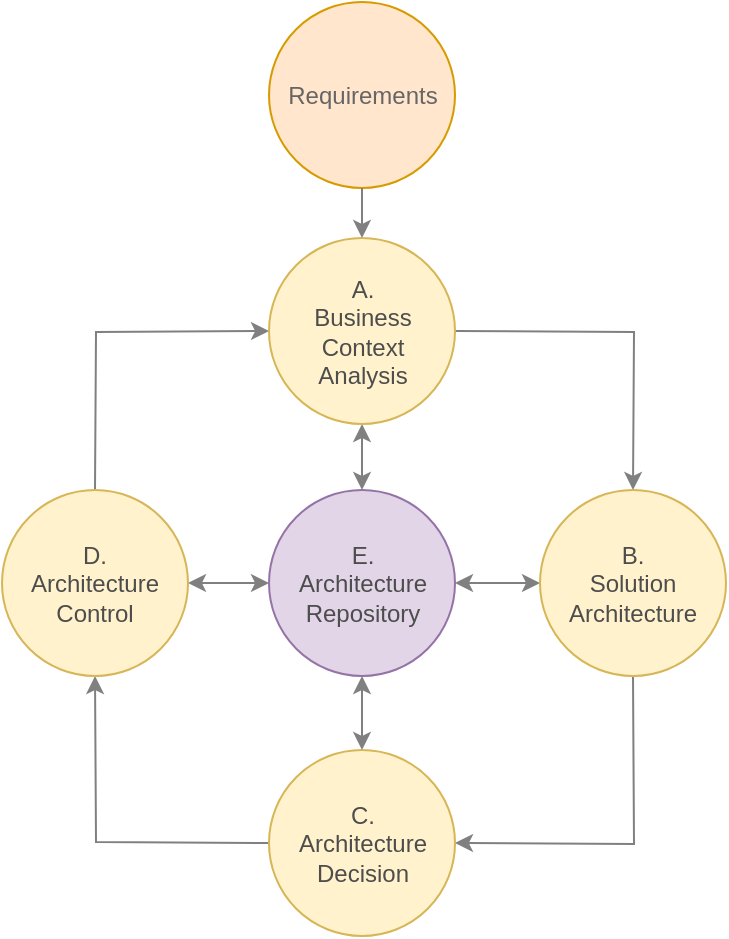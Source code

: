<mxfile>
    <diagram name="Basic" id="Epm-QOs2IhFHxETOFgMH">
        <mxGraphModel dx="544" dy="499" grid="0" gridSize="10" guides="1" tooltips="1" connect="1" arrows="1" fold="1" page="0" pageScale="1" pageWidth="827" pageHeight="1169" math="0" shadow="0">
            <root>
                <mxCell id="0"/>
                <mxCell id="1" parent="0"/>
                <mxCell id="Ra3vneHR3X0BikaKtNpq-1" value="Requirements" style="ellipse;whiteSpace=wrap;html=1;aspect=fixed;fillColor=#ffe6cc;strokeColor=#d79b00;fontColor=#666666;" parent="1" vertex="1">
                    <mxGeometry x="233.5" y="80" width="93" height="93" as="geometry"/>
                </mxCell>
                <mxCell id="Ra3vneHR3X0BikaKtNpq-9" value="" style="edgeStyle=orthogonalEdgeStyle;rounded=0;orthogonalLoop=1;jettySize=auto;html=1;startArrow=classic;startFill=1;endArrow=none;endFill=0;entryX=0.5;entryY=1;entryDx=0;entryDy=0;exitX=0.5;exitY=0;exitDx=0;exitDy=0;strokeColor=#808080;" parent="1" source="fYarUE5mop8ocHRJiMa5-1" target="Ra3vneHR3X0BikaKtNpq-1" edge="1">
                    <mxGeometry relative="1" as="geometry"/>
                </mxCell>
                <mxCell id="Ra3vneHR3X0BikaKtNpq-12" value="" style="endArrow=classic;startArrow=classic;html=1;rounded=0;entryX=1;entryY=0.5;entryDx=0;entryDy=0;exitX=0;exitY=0.5;exitDx=0;exitDy=0;strokeColor=#808080;fontColor=#666666;" parent="1" edge="1" target="fYarUE5mop8ocHRJiMa5-6" source="fYarUE5mop8ocHRJiMa5-3">
                    <mxGeometry width="50" height="50" relative="1" as="geometry">
                        <mxPoint x="377" y="378" as="sourcePoint"/>
                        <mxPoint x="327" y="378" as="targetPoint"/>
                    </mxGeometry>
                </mxCell>
                <mxCell id="Ra3vneHR3X0BikaKtNpq-22" value="" style="endArrow=classic;html=1;rounded=0;exitX=1;exitY=0.5;exitDx=0;exitDy=0;entryX=0.5;entryY=0;entryDx=0;entryDy=0;strokeColor=#808080;fontColor=#666666;" parent="1" source="fYarUE5mop8ocHRJiMa5-1" target="fYarUE5mop8ocHRJiMa5-3" edge="1">
                    <mxGeometry width="50" height="50" relative="1" as="geometry">
                        <mxPoint x="456" y="179" as="sourcePoint"/>
                        <mxPoint x="426" y="330" as="targetPoint"/>
                        <Array as="points">
                            <mxPoint x="416" y="245"/>
                        </Array>
                    </mxGeometry>
                </mxCell>
                <mxCell id="Ra3vneHR3X0BikaKtNpq-23" value="" style="endArrow=classic;html=1;rounded=0;entryX=1;entryY=0.5;entryDx=0;entryDy=0;exitX=0.5;exitY=1;exitDx=0;exitDy=0;strokeColor=#808080;fontColor=#666666;" parent="1" source="fYarUE5mop8ocHRJiMa5-3" target="fYarUE5mop8ocHRJiMa5-4" edge="1">
                    <mxGeometry width="50" height="50" relative="1" as="geometry">
                        <mxPoint x="430" y="441" as="sourcePoint"/>
                        <mxPoint x="330" y="530" as="targetPoint"/>
                        <Array as="points">
                            <mxPoint x="416" y="501"/>
                        </Array>
                    </mxGeometry>
                </mxCell>
                <mxCell id="Ra3vneHR3X0BikaKtNpq-24" value="" style="endArrow=classic;html=1;rounded=0;entryX=0.5;entryY=1;entryDx=0;entryDy=0;exitX=0;exitY=0.5;exitDx=0;exitDy=0;strokeColor=#808080;fontColor=#666666;" parent="1" source="fYarUE5mop8ocHRJiMa5-4" target="fYarUE5mop8ocHRJiMa5-2" edge="1">
                    <mxGeometry width="50" height="50" relative="1" as="geometry">
                        <mxPoint x="230" y="530" as="sourcePoint"/>
                        <mxPoint x="130" y="440" as="targetPoint"/>
                        <Array as="points">
                            <mxPoint x="147" y="500"/>
                        </Array>
                    </mxGeometry>
                </mxCell>
                <mxCell id="Ra3vneHR3X0BikaKtNpq-25" value="" style="endArrow=classic;html=1;rounded=0;exitX=0.5;exitY=0;exitDx=0;exitDy=0;strokeColor=#808080;entryX=0;entryY=0.5;entryDx=0;entryDy=0;fontColor=#666666;" parent="1" source="fYarUE5mop8ocHRJiMa5-2" target="fYarUE5mop8ocHRJiMa5-1" edge="1">
                    <mxGeometry width="50" height="50" relative="1" as="geometry">
                        <mxPoint x="130" y="340" as="sourcePoint"/>
                        <mxPoint x="350" y="589" as="targetPoint"/>
                        <Array as="points">
                            <mxPoint x="147" y="245"/>
                        </Array>
                    </mxGeometry>
                </mxCell>
                <mxCell id="Ra3vneHR3X0BikaKtNpq-27" value="" style="endArrow=classic;startArrow=classic;html=1;rounded=0;entryX=0.5;entryY=1;entryDx=0;entryDy=0;exitX=0.5;exitY=0;exitDx=0;exitDy=0;strokeColor=#808080;fontColor=#666666;" parent="1" edge="1" target="fYarUE5mop8ocHRJiMa5-1" source="fYarUE5mop8ocHRJiMa5-6">
                    <mxGeometry width="50" height="50" relative="1" as="geometry">
                        <mxPoint x="280" y="332" as="sourcePoint"/>
                        <mxPoint x="280" y="292" as="targetPoint"/>
                    </mxGeometry>
                </mxCell>
                <mxCell id="Ra3vneHR3X0BikaKtNpq-30" value="" style="endArrow=classic;startArrow=classic;html=1;rounded=0;exitX=0;exitY=0.5;exitDx=0;exitDy=0;entryX=1;entryY=0.5;entryDx=0;entryDy=0;strokeColor=#808080;fontColor=#666666;" parent="1" edge="1" target="fYarUE5mop8ocHRJiMa5-2" source="fYarUE5mop8ocHRJiMa5-6">
                    <mxGeometry width="50" height="50" relative="1" as="geometry">
                        <mxPoint x="233.5" y="378" as="sourcePoint"/>
                        <mxPoint x="183.5" y="378" as="targetPoint"/>
                    </mxGeometry>
                </mxCell>
                <mxCell id="fYarUE5mop8ocHRJiMa5-1" value="&lt;span style=&quot;&quot;&gt;A.&lt;/span&gt;&lt;br&gt;&lt;span style=&quot;&quot;&gt;Business&lt;/span&gt;&lt;br&gt;&lt;span style=&quot;&quot;&gt;Context&lt;/span&gt;&lt;br&gt;&lt;span style=&quot;&quot;&gt;Analysis&lt;/span&gt;" style="ellipse;whiteSpace=wrap;html=1;aspect=fixed;fillColor=#fff2cc;strokeColor=#d6b656;fontColor=#4D4D4D;" vertex="1" parent="1">
                    <mxGeometry x="233.5" y="198" width="93" height="93" as="geometry"/>
                </mxCell>
                <mxCell id="fYarUE5mop8ocHRJiMa5-2" value="&lt;span style=&quot;&quot;&gt;D.&lt;/span&gt;&lt;br&gt;&lt;span style=&quot;&quot;&gt;Architecture&lt;/span&gt;&lt;br&gt;&lt;span style=&quot;&quot;&gt;Control&lt;/span&gt;" style="ellipse;whiteSpace=wrap;html=1;aspect=fixed;fillColor=#fff2cc;strokeColor=#d6b656;fontColor=#4D4D4D;" vertex="1" parent="1">
                    <mxGeometry x="100" y="324" width="93" height="93" as="geometry"/>
                </mxCell>
                <mxCell id="fYarUE5mop8ocHRJiMa5-3" value="&lt;span style=&quot;&quot;&gt;B.&lt;/span&gt;&lt;br&gt;&lt;span style=&quot;&quot;&gt;Solution&lt;/span&gt;&lt;br&gt;&lt;span style=&quot;&quot;&gt;Architecture&lt;/span&gt;" style="ellipse;whiteSpace=wrap;html=1;aspect=fixed;fillColor=#fff2cc;strokeColor=#d6b656;fontColor=#4D4D4D;" vertex="1" parent="1">
                    <mxGeometry x="369" y="324" width="93" height="93" as="geometry"/>
                </mxCell>
                <mxCell id="fYarUE5mop8ocHRJiMa5-8" value="" style="edgeStyle=none;html=1;entryX=0.5;entryY=1;entryDx=0;entryDy=0;exitX=0.5;exitY=0;exitDx=0;exitDy=0;startArrow=classic;startFill=1;strokeColor=#808080;fontColor=#666666;" edge="1" parent="1" source="fYarUE5mop8ocHRJiMa5-4" target="fYarUE5mop8ocHRJiMa5-6">
                    <mxGeometry relative="1" as="geometry"/>
                </mxCell>
                <mxCell id="fYarUE5mop8ocHRJiMa5-4" value="&lt;span style=&quot;&quot;&gt;C.&lt;/span&gt;&lt;br&gt;&lt;span style=&quot;&quot;&gt;Architecture&lt;/span&gt;&lt;br&gt;&lt;span style=&quot;&quot;&gt;Decision&lt;/span&gt;" style="ellipse;whiteSpace=wrap;html=1;aspect=fixed;fillColor=#fff2cc;strokeColor=#d6b656;fontColor=#4D4D4D;" vertex="1" parent="1">
                    <mxGeometry x="233.5" y="454" width="93" height="93" as="geometry"/>
                </mxCell>
                <mxCell id="fYarUE5mop8ocHRJiMa5-6" value="&lt;span style=&quot;&quot;&gt;E.&lt;/span&gt;&lt;br&gt;&lt;span style=&quot;&quot;&gt;Architecture&lt;/span&gt;&lt;br&gt;&lt;span style=&quot;&quot;&gt;Repository&lt;/span&gt;" style="ellipse;whiteSpace=wrap;html=1;aspect=fixed;fillColor=#e1d5e7;strokeColor=#9673a6;fontColor=#4D4D4D;" vertex="1" parent="1">
                    <mxGeometry x="233.5" y="324" width="93" height="93" as="geometry"/>
                </mxCell>
            </root>
        </mxGraphModel>
    </diagram>
    <diagram name="Copy of Basic" id="Nh6BstuIrfqFSS22spwK">
        <mxGraphModel dx="784" dy="499" grid="0" gridSize="10" guides="1" tooltips="1" connect="1" arrows="1" fold="1" page="0" pageScale="1" pageWidth="827" pageHeight="1169" math="0" shadow="0">
            <root>
                <mxCell id="LtcNWPPEdATDm1HWC4I5-0"/>
                <mxCell id="LtcNWPPEdATDm1HWC4I5-1" parent="LtcNWPPEdATDm1HWC4I5-0"/>
                <mxCell id="LtcNWPPEdATDm1HWC4I5-2" value="Requirements&lt;div&gt;/&amp;nbsp;&lt;span style=&quot;background-color: transparent;&quot;&gt;Требования&lt;/span&gt;&lt;/div&gt;" style="ellipse;whiteSpace=wrap;html=1;aspect=fixed;fillColor=#ffe6cc;strokeColor=#d79b00;" vertex="1" parent="LtcNWPPEdATDm1HWC4I5-1">
                    <mxGeometry x="233.5" y="80" width="93" height="93" as="geometry"/>
                </mxCell>
                <mxCell id="LtcNWPPEdATDm1HWC4I5-3" value="" style="edgeStyle=orthogonalEdgeStyle;rounded=0;orthogonalLoop=1;jettySize=auto;html=1;startArrow=classic;startFill=1;endArrow=none;endFill=0;" edge="1" parent="LtcNWPPEdATDm1HWC4I5-1" source="LtcNWPPEdATDm1HWC4I5-4" target="LtcNWPPEdATDm1HWC4I5-2">
                    <mxGeometry relative="1" as="geometry"/>
                </mxCell>
                <mxCell id="LtcNWPPEdATDm1HWC4I5-4" value="A.&lt;br&gt;Business &lt;br&gt;Context &lt;br&gt;Analysis" style="ellipse;whiteSpace=wrap;html=1;aspect=fixed;fillColor=#fff2cc;strokeColor=#d6b656;" vertex="1" parent="LtcNWPPEdATDm1HWC4I5-1">
                    <mxGeometry x="230" y="200" width="100" height="100" as="geometry"/>
                </mxCell>
                <mxCell id="LtcNWPPEdATDm1HWC4I5-5" value="B.&lt;br&gt;Solution&lt;br&gt;Architecture" style="ellipse;whiteSpace=wrap;html=1;aspect=fixed;fillColor=#fff2cc;strokeColor=#d6b656;" vertex="1" parent="LtcNWPPEdATDm1HWC4I5-1">
                    <mxGeometry x="380" y="341" width="100" height="100" as="geometry"/>
                </mxCell>
                <mxCell id="LtcNWPPEdATDm1HWC4I5-6" value="C.&lt;br&gt;Architecture&lt;br&gt;Decision" style="ellipse;whiteSpace=wrap;html=1;aspect=fixed;fillColor=#fff2cc;strokeColor=#d6b656;" vertex="1" parent="LtcNWPPEdATDm1HWC4I5-1">
                    <mxGeometry x="230" y="480" width="100" height="100" as="geometry"/>
                </mxCell>
                <mxCell id="LtcNWPPEdATDm1HWC4I5-7" value="D.&lt;br&gt;Architecture&lt;br&gt;Control" style="ellipse;whiteSpace=wrap;html=1;aspect=fixed;fillColor=#fff2cc;strokeColor=#d6b656;" vertex="1" parent="LtcNWPPEdATDm1HWC4I5-1">
                    <mxGeometry x="80" y="340" width="100" height="100" as="geometry"/>
                </mxCell>
                <mxCell id="LtcNWPPEdATDm1HWC4I5-8" value="E.&lt;br&gt;Architecture&lt;br&gt;Repository" style="ellipse;whiteSpace=wrap;html=1;aspect=fixed;fillColor=#e1d5e7;strokeColor=#9673a6;" vertex="1" parent="LtcNWPPEdATDm1HWC4I5-1">
                    <mxGeometry x="230" y="340" width="100" height="100" as="geometry"/>
                </mxCell>
                <mxCell id="LtcNWPPEdATDm1HWC4I5-9" value="" style="endArrow=classic;startArrow=classic;html=1;rounded=0;" edge="1" parent="LtcNWPPEdATDm1HWC4I5-1">
                    <mxGeometry width="50" height="50" relative="1" as="geometry">
                        <mxPoint x="380" y="391" as="sourcePoint"/>
                        <mxPoint x="330" y="391" as="targetPoint"/>
                    </mxGeometry>
                </mxCell>
                <mxCell id="LtcNWPPEdATDm1HWC4I5-10" value="" style="endArrow=classic;html=1;rounded=0;entryX=0.5;entryY=0;entryDx=0;entryDy=0;exitX=1;exitY=0.5;exitDx=0;exitDy=0;" edge="1" parent="LtcNWPPEdATDm1HWC4I5-1" source="LtcNWPPEdATDm1HWC4I5-4" target="LtcNWPPEdATDm1HWC4I5-5">
                    <mxGeometry width="50" height="50" relative="1" as="geometry">
                        <mxPoint x="290" y="330" as="sourcePoint"/>
                        <mxPoint x="340" y="280" as="targetPoint"/>
                        <Array as="points">
                            <mxPoint x="430" y="250"/>
                        </Array>
                    </mxGeometry>
                </mxCell>
                <mxCell id="LtcNWPPEdATDm1HWC4I5-11" value="" style="endArrow=classic;html=1;rounded=0;entryX=1;entryY=0.5;entryDx=0;entryDy=0;exitX=0.5;exitY=1;exitDx=0;exitDy=0;" edge="1" parent="LtcNWPPEdATDm1HWC4I5-1" source="LtcNWPPEdATDm1HWC4I5-5" target="LtcNWPPEdATDm1HWC4I5-6">
                    <mxGeometry width="50" height="50" relative="1" as="geometry">
                        <mxPoint x="340" y="260" as="sourcePoint"/>
                        <mxPoint x="450" y="370" as="targetPoint"/>
                        <Array as="points">
                            <mxPoint x="430" y="530"/>
                        </Array>
                    </mxGeometry>
                </mxCell>
                <mxCell id="LtcNWPPEdATDm1HWC4I5-12" value="" style="endArrow=classic;html=1;rounded=0;entryX=0.5;entryY=1;entryDx=0;entryDy=0;exitX=0;exitY=0.5;exitDx=0;exitDy=0;" edge="1" parent="LtcNWPPEdATDm1HWC4I5-1" source="LtcNWPPEdATDm1HWC4I5-6" target="LtcNWPPEdATDm1HWC4I5-7">
                    <mxGeometry width="50" height="50" relative="1" as="geometry">
                        <mxPoint x="450" y="470" as="sourcePoint"/>
                        <mxPoint x="340" y="579" as="targetPoint"/>
                        <Array as="points">
                            <mxPoint x="130" y="530"/>
                        </Array>
                    </mxGeometry>
                </mxCell>
                <mxCell id="LtcNWPPEdATDm1HWC4I5-13" value="" style="endArrow=classic;html=1;rounded=0;entryX=0;entryY=0.5;entryDx=0;entryDy=0;exitX=0.5;exitY=0;exitDx=0;exitDy=0;" edge="1" parent="LtcNWPPEdATDm1HWC4I5-1" source="LtcNWPPEdATDm1HWC4I5-7" target="LtcNWPPEdATDm1HWC4I5-4">
                    <mxGeometry width="50" height="50" relative="1" as="geometry">
                        <mxPoint x="460" y="480" as="sourcePoint"/>
                        <mxPoint x="350" y="589" as="targetPoint"/>
                        <Array as="points">
                            <mxPoint x="130" y="250"/>
                        </Array>
                    </mxGeometry>
                </mxCell>
                <mxCell id="LtcNWPPEdATDm1HWC4I5-14" value="" style="endArrow=classic;startArrow=classic;html=1;rounded=0;entryX=0.5;entryY=1;entryDx=0;entryDy=0;exitX=0.5;exitY=0;exitDx=0;exitDy=0;" edge="1" parent="LtcNWPPEdATDm1HWC4I5-1">
                    <mxGeometry width="50" height="50" relative="1" as="geometry">
                        <mxPoint x="280" y="340" as="sourcePoint"/>
                        <mxPoint x="280" y="300" as="targetPoint"/>
                    </mxGeometry>
                </mxCell>
                <mxCell id="LtcNWPPEdATDm1HWC4I5-15" value="" style="endArrow=classic;startArrow=classic;html=1;rounded=0;entryX=0.5;entryY=1;entryDx=0;entryDy=0;exitX=0.5;exitY=0;exitDx=0;exitDy=0;" edge="1" parent="LtcNWPPEdATDm1HWC4I5-1">
                    <mxGeometry width="50" height="50" relative="1" as="geometry">
                        <mxPoint x="280" y="481" as="sourcePoint"/>
                        <mxPoint x="280" y="441" as="targetPoint"/>
                    </mxGeometry>
                </mxCell>
                <mxCell id="LtcNWPPEdATDm1HWC4I5-16" value="" style="endArrow=classic;startArrow=classic;html=1;rounded=0;" edge="1" parent="LtcNWPPEdATDm1HWC4I5-1">
                    <mxGeometry width="50" height="50" relative="1" as="geometry">
                        <mxPoint x="231" y="391" as="sourcePoint"/>
                        <mxPoint x="181" y="391" as="targetPoint"/>
                    </mxGeometry>
                </mxCell>
            </root>
        </mxGraphModel>
    </diagram>
    <diagram name="with Strategy" id="zBziCOav7KDM6KX6hl0j">
        <mxGraphModel dx="576" dy="499" grid="1" gridSize="10" guides="1" tooltips="1" connect="1" arrows="1" fold="1" page="1" pageScale="1" pageWidth="827" pageHeight="1169" math="0" shadow="0">
            <root>
                <mxCell id="kn7G0SHX3g5QI74AWVMH-0"/>
                <mxCell id="kn7G0SHX3g5QI74AWVMH-1" parent="kn7G0SHX3g5QI74AWVMH-0"/>
                <mxCell id="kn7G0SHX3g5QI74AWVMH-2" value="Requirements" style="ellipse;whiteSpace=wrap;html=1;aspect=fixed;fillColor=#ffe6cc;strokeColor=#d79b00;" vertex="1" parent="kn7G0SHX3g5QI74AWVMH-1">
                    <mxGeometry x="230" y="60" width="100" height="100" as="geometry"/>
                </mxCell>
                <mxCell id="kn7G0SHX3g5QI74AWVMH-3" value="" style="edgeStyle=orthogonalEdgeStyle;rounded=0;orthogonalLoop=1;jettySize=auto;html=1;startArrow=classic;startFill=1;endArrow=none;endFill=0;" edge="1" parent="kn7G0SHX3g5QI74AWVMH-1" source="kn7G0SHX3g5QI74AWVMH-4" target="kn7G0SHX3g5QI74AWVMH-2">
                    <mxGeometry relative="1" as="geometry"/>
                </mxCell>
                <mxCell id="kn7G0SHX3g5QI74AWVMH-4" value="A.&lt;br&gt;Business &lt;br&gt;Context &lt;br&gt;Analysis" style="ellipse;whiteSpace=wrap;html=1;aspect=fixed;fillColor=#fff2cc;strokeColor=#d6b656;" vertex="1" parent="kn7G0SHX3g5QI74AWVMH-1">
                    <mxGeometry x="230" y="200" width="100" height="100" as="geometry"/>
                </mxCell>
                <mxCell id="kn7G0SHX3g5QI74AWVMH-5" value="B.&lt;br&gt;Solution&lt;br&gt;Architecture" style="ellipse;whiteSpace=wrap;html=1;aspect=fixed;fillColor=#fff2cc;strokeColor=#d6b656;" vertex="1" parent="kn7G0SHX3g5QI74AWVMH-1">
                    <mxGeometry x="380" y="341" width="100" height="100" as="geometry"/>
                </mxCell>
                <mxCell id="kn7G0SHX3g5QI74AWVMH-6" value="C.&lt;br&gt;Architecture&lt;br&gt;Decision" style="ellipse;whiteSpace=wrap;html=1;aspect=fixed;fillColor=#fff2cc;strokeColor=#d6b656;" vertex="1" parent="kn7G0SHX3g5QI74AWVMH-1">
                    <mxGeometry x="230" y="480" width="100" height="100" as="geometry"/>
                </mxCell>
                <mxCell id="kn7G0SHX3g5QI74AWVMH-7" value="D.&lt;br&gt;Architecture&lt;br&gt;Control" style="ellipse;whiteSpace=wrap;html=1;aspect=fixed;fillColor=#fff2cc;strokeColor=#d6b656;" vertex="1" parent="kn7G0SHX3g5QI74AWVMH-1">
                    <mxGeometry x="80" y="340" width="100" height="100" as="geometry"/>
                </mxCell>
                <mxCell id="kn7G0SHX3g5QI74AWVMH-8" value="F.&lt;br&gt;Technological&lt;br&gt;Strategy" style="ellipse;whiteSpace=wrap;html=1;aspect=fixed;fillColor=#ffe6cc;strokeColor=#d79b00;" vertex="1" parent="kn7G0SHX3g5QI74AWVMH-1">
                    <mxGeometry x="230" y="620" width="100" height="100" as="geometry"/>
                </mxCell>
                <mxCell id="kn7G0SHX3g5QI74AWVMH-9" value="E.&lt;br&gt;Architecture&lt;br&gt;Repository" style="ellipse;whiteSpace=wrap;html=1;aspect=fixed;fillColor=#e1d5e7;strokeColor=#9673a6;" vertex="1" parent="kn7G0SHX3g5QI74AWVMH-1">
                    <mxGeometry x="230" y="340" width="100" height="100" as="geometry"/>
                </mxCell>
                <mxCell id="kn7G0SHX3g5QI74AWVMH-10" value="" style="endArrow=classic;startArrow=classic;html=1;rounded=0;" edge="1" parent="kn7G0SHX3g5QI74AWVMH-1">
                    <mxGeometry width="50" height="50" relative="1" as="geometry">
                        <mxPoint x="380" y="391" as="sourcePoint"/>
                        <mxPoint x="330" y="391" as="targetPoint"/>
                    </mxGeometry>
                </mxCell>
                <mxCell id="kn7G0SHX3g5QI74AWVMH-11" value="" style="endArrow=classic;html=1;rounded=0;entryX=0.5;entryY=0;entryDx=0;entryDy=0;exitX=1;exitY=0.5;exitDx=0;exitDy=0;" edge="1" parent="kn7G0SHX3g5QI74AWVMH-1" source="kn7G0SHX3g5QI74AWVMH-4" target="kn7G0SHX3g5QI74AWVMH-5">
                    <mxGeometry width="50" height="50" relative="1" as="geometry">
                        <mxPoint x="290" y="330" as="sourcePoint"/>
                        <mxPoint x="340" y="280" as="targetPoint"/>
                        <Array as="points">
                            <mxPoint x="430" y="250"/>
                        </Array>
                    </mxGeometry>
                </mxCell>
                <mxCell id="kn7G0SHX3g5QI74AWVMH-12" value="" style="endArrow=classic;html=1;rounded=0;entryX=1;entryY=0.5;entryDx=0;entryDy=0;exitX=0.5;exitY=1;exitDx=0;exitDy=0;" edge="1" parent="kn7G0SHX3g5QI74AWVMH-1" source="kn7G0SHX3g5QI74AWVMH-5" target="kn7G0SHX3g5QI74AWVMH-6">
                    <mxGeometry width="50" height="50" relative="1" as="geometry">
                        <mxPoint x="340" y="260" as="sourcePoint"/>
                        <mxPoint x="450" y="370" as="targetPoint"/>
                        <Array as="points">
                            <mxPoint x="430" y="530"/>
                        </Array>
                    </mxGeometry>
                </mxCell>
                <mxCell id="kn7G0SHX3g5QI74AWVMH-13" value="" style="endArrow=classic;html=1;rounded=0;entryX=0.5;entryY=1;entryDx=0;entryDy=0;exitX=0;exitY=0.5;exitDx=0;exitDy=0;" edge="1" parent="kn7G0SHX3g5QI74AWVMH-1" source="kn7G0SHX3g5QI74AWVMH-6" target="kn7G0SHX3g5QI74AWVMH-7">
                    <mxGeometry width="50" height="50" relative="1" as="geometry">
                        <mxPoint x="450" y="470" as="sourcePoint"/>
                        <mxPoint x="340" y="579" as="targetPoint"/>
                        <Array as="points">
                            <mxPoint x="130" y="530"/>
                        </Array>
                    </mxGeometry>
                </mxCell>
                <mxCell id="kn7G0SHX3g5QI74AWVMH-14" value="" style="endArrow=classic;html=1;rounded=0;entryX=0;entryY=0.5;entryDx=0;entryDy=0;exitX=0.5;exitY=0;exitDx=0;exitDy=0;" edge="1" parent="kn7G0SHX3g5QI74AWVMH-1" source="kn7G0SHX3g5QI74AWVMH-7" target="kn7G0SHX3g5QI74AWVMH-4">
                    <mxGeometry width="50" height="50" relative="1" as="geometry">
                        <mxPoint x="460" y="480" as="sourcePoint"/>
                        <mxPoint x="350" y="589" as="targetPoint"/>
                        <Array as="points">
                            <mxPoint x="130" y="250"/>
                        </Array>
                    </mxGeometry>
                </mxCell>
                <mxCell id="kn7G0SHX3g5QI74AWVMH-15" value="" style="endArrow=classic;startArrow=classic;html=1;rounded=0;entryX=0.5;entryY=1;entryDx=0;entryDy=0;exitX=0.5;exitY=0;exitDx=0;exitDy=0;" edge="1" parent="kn7G0SHX3g5QI74AWVMH-1">
                    <mxGeometry width="50" height="50" relative="1" as="geometry">
                        <mxPoint x="280" y="340" as="sourcePoint"/>
                        <mxPoint x="280" y="300" as="targetPoint"/>
                    </mxGeometry>
                </mxCell>
                <mxCell id="kn7G0SHX3g5QI74AWVMH-16" value="" style="endArrow=classic;startArrow=classic;html=1;rounded=0;entryX=0.5;entryY=1;entryDx=0;entryDy=0;exitX=0.5;exitY=0;exitDx=0;exitDy=0;" edge="1" parent="kn7G0SHX3g5QI74AWVMH-1">
                    <mxGeometry width="50" height="50" relative="1" as="geometry">
                        <mxPoint x="280" y="481" as="sourcePoint"/>
                        <mxPoint x="280" y="441" as="targetPoint"/>
                    </mxGeometry>
                </mxCell>
                <mxCell id="kn7G0SHX3g5QI74AWVMH-17" value="" style="endArrow=classic;startArrow=classic;html=1;rounded=0;entryX=0.5;entryY=1;entryDx=0;entryDy=0;exitX=0.5;exitY=0;exitDx=0;exitDy=0;" edge="1" parent="kn7G0SHX3g5QI74AWVMH-1">
                    <mxGeometry width="50" height="50" relative="1" as="geometry">
                        <mxPoint x="280" y="621" as="sourcePoint"/>
                        <mxPoint x="280" y="581" as="targetPoint"/>
                    </mxGeometry>
                </mxCell>
                <mxCell id="kn7G0SHX3g5QI74AWVMH-18" value="" style="endArrow=classic;startArrow=classic;html=1;rounded=0;" edge="1" parent="kn7G0SHX3g5QI74AWVMH-1">
                    <mxGeometry width="50" height="50" relative="1" as="geometry">
                        <mxPoint x="231" y="391" as="sourcePoint"/>
                        <mxPoint x="181" y="391" as="targetPoint"/>
                    </mxGeometry>
                </mxCell>
            </root>
        </mxGraphModel>
    </diagram>
</mxfile>